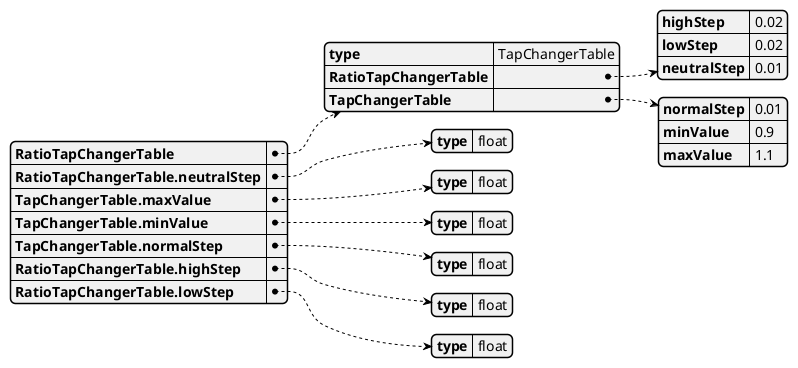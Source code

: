 @startjson
{
  "RatioTapChangerTable": {
    "type": 
      "TapChangerTable"
    ,
    "RatioTapChangerTable": {
      "highStep": 
        "0.02"
      ,
      "lowStep": 
        "0.02"
      ,
      "neutralStep": 
        "0.01"
      
    },
    "TapChangerTable": {
      "normalStep": 
        "0.01"
      ,
      "minValue": 
        "0.9"
      ,
      "maxValue": 
        "1.1"
      
    }
  },
  "RatioTapChangerTable.neutralStep": {
    "type": 
      "float"
    
  },
  "TapChangerTable.maxValue": {
    "type": 
      "float"
    
  },
  "TapChangerTable.minValue": {
    "type": 
      "float"
    
  },
  "TapChangerTable.normalStep": {
    "type": 
      "float"
    
  },
  "RatioTapChangerTable.highStep": {
    "type": 
      "float"
    
  },
  "RatioTapChangerTable.lowStep": {
    "type": 
      "float"
    
  }
}
@endjson
